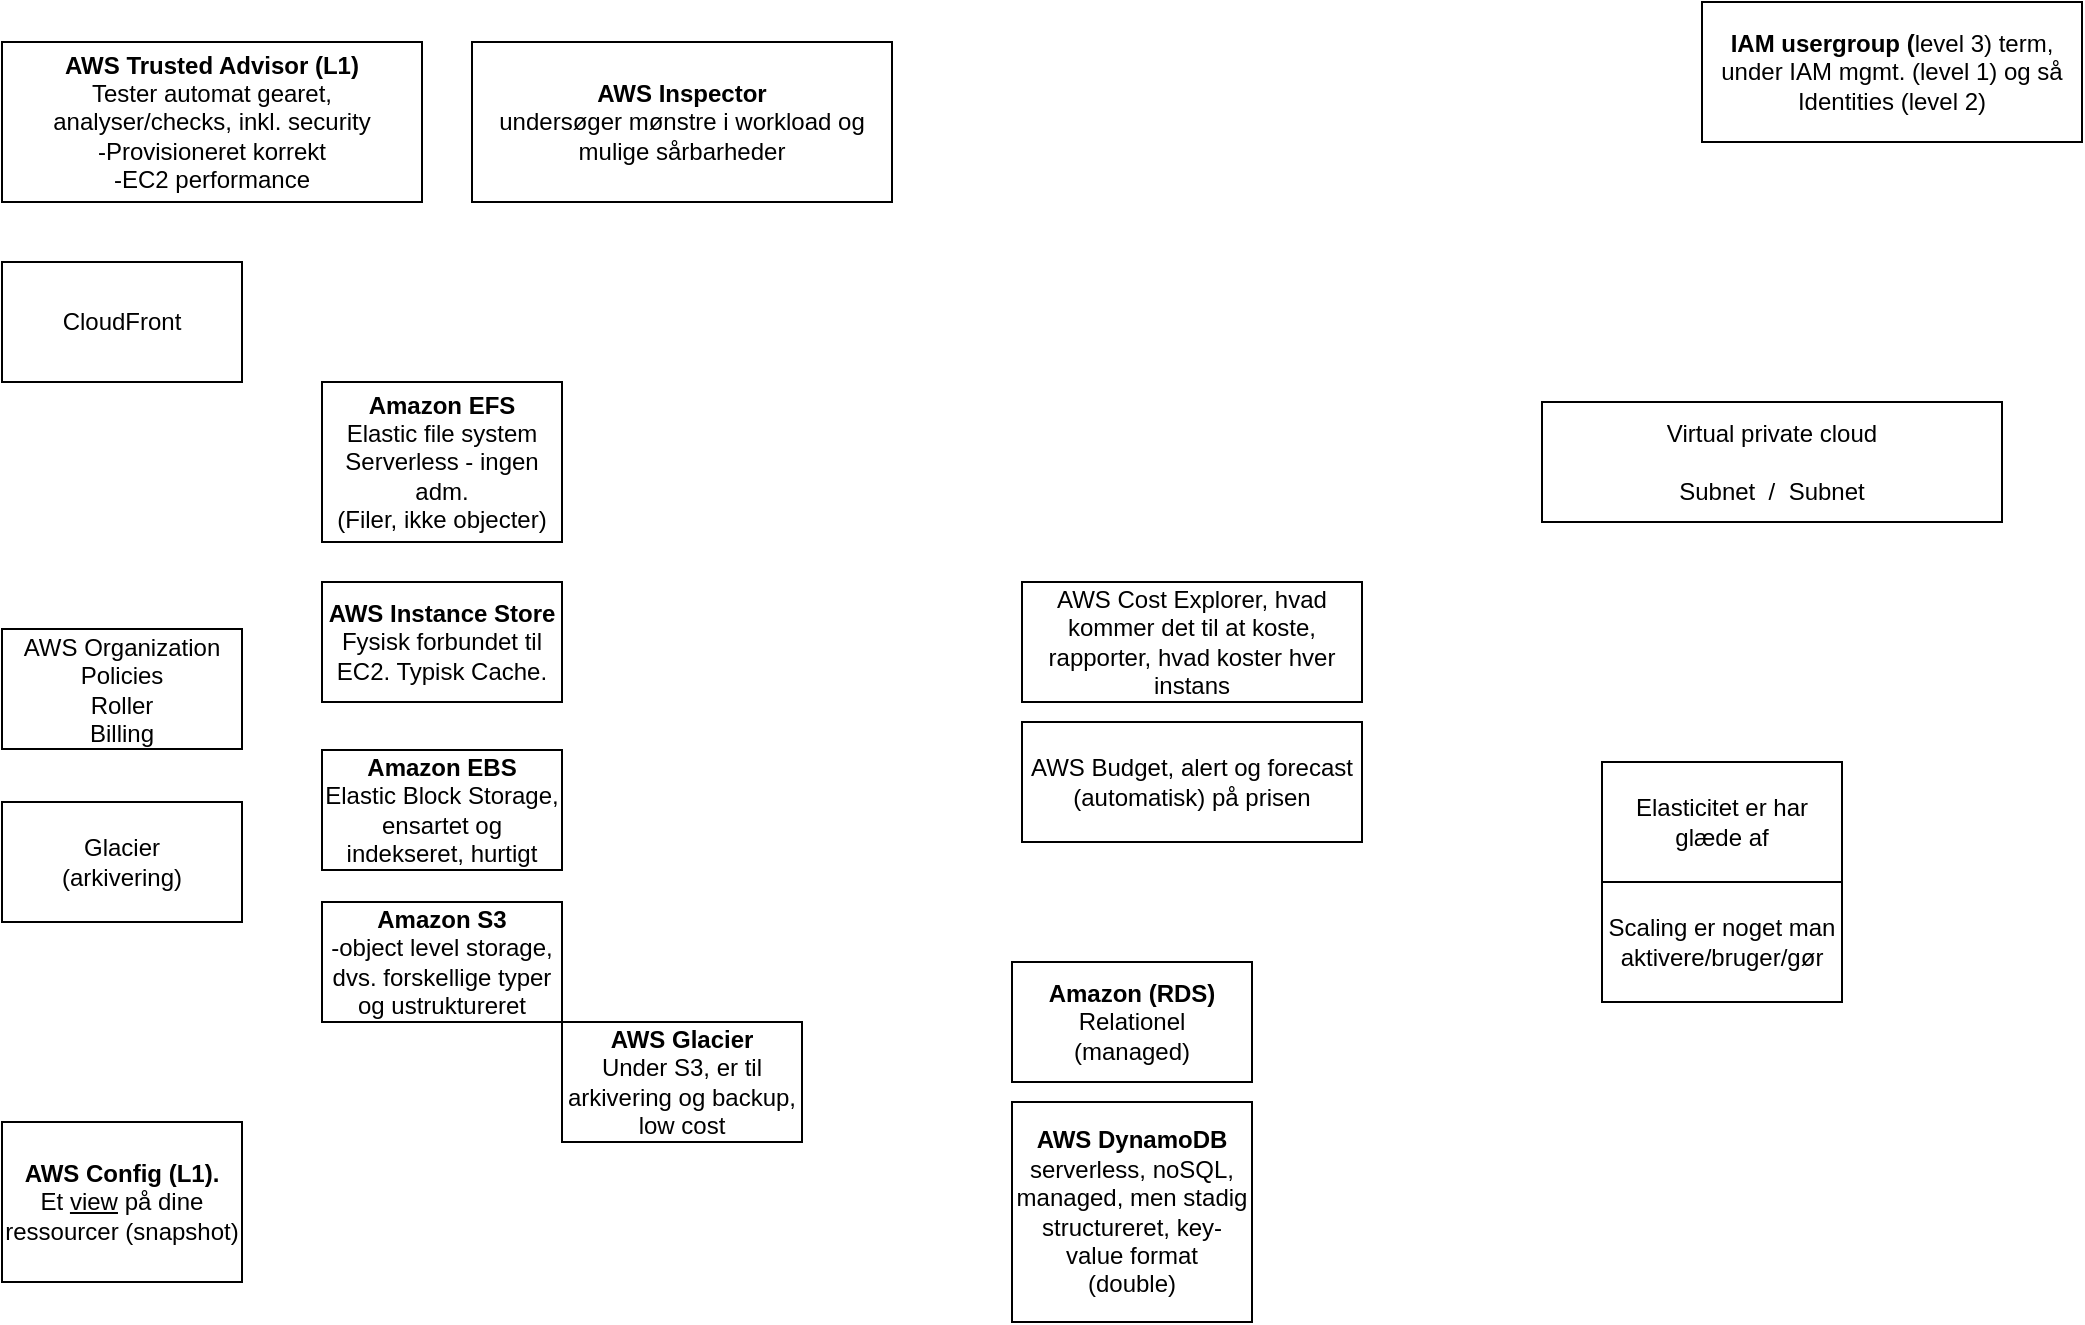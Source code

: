 <mxfile version="26.2.12">
  <diagram name="Page-1" id="VCvHZR2WXto5X7LXfwCY">
    <mxGraphModel dx="1316" dy="675" grid="1" gridSize="10" guides="1" tooltips="1" connect="1" arrows="1" fold="1" page="1" pageScale="1" pageWidth="1169" pageHeight="827" math="0" shadow="0">
      <root>
        <mxCell id="0" />
        <mxCell id="1" parent="0" />
        <mxCell id="N-OLMTnW74gIgdQo4pyC-1" value="&lt;b&gt;IAM usergroup (&lt;/b&gt;level 3) term, under IAM mgmt. (level 1) og så Identities (level 2)" style="rounded=0;whiteSpace=wrap;html=1;" parent="1" vertex="1">
          <mxGeometry x="930" y="40" width="190" height="70" as="geometry" />
        </mxCell>
        <mxCell id="N-OLMTnW74gIgdQo4pyC-2" value="&lt;b&gt;AWS Trusted Advisor (L1)&lt;/b&gt;&lt;div&gt;Tester automat gearet, analyser/checks, inkl. security&lt;/div&gt;&lt;div&gt;-Provisioneret korrekt&lt;/div&gt;&lt;div&gt;-EC2 performance&lt;/div&gt;" style="rounded=0;whiteSpace=wrap;html=1;" parent="1" vertex="1">
          <mxGeometry x="80" y="60" width="210" height="80" as="geometry" />
        </mxCell>
        <mxCell id="N-OLMTnW74gIgdQo4pyC-3" value="CloudFront" style="rounded=0;whiteSpace=wrap;html=1;" parent="1" vertex="1">
          <mxGeometry x="80" y="170" width="120" height="60" as="geometry" />
        </mxCell>
        <mxCell id="N-OLMTnW74gIgdQo4pyC-4" value="AWS Organization&lt;div&gt;Policies&lt;/div&gt;&lt;div&gt;Roller&lt;/div&gt;&lt;div&gt;Billing&lt;/div&gt;" style="rounded=0;whiteSpace=wrap;html=1;" parent="1" vertex="1">
          <mxGeometry x="80" y="353.5" width="120" height="60" as="geometry" />
        </mxCell>
        <mxCell id="N-OLMTnW74gIgdQo4pyC-5" value="Glacier&lt;div&gt;(arkivering)&lt;/div&gt;" style="rounded=0;whiteSpace=wrap;html=1;" parent="1" vertex="1">
          <mxGeometry x="80" y="440" width="120" height="60" as="geometry" />
        </mxCell>
        <mxCell id="N-OLMTnW74gIgdQo4pyC-7" value="&lt;b&gt;Amazon&amp;nbsp;&lt;/b&gt;&lt;b style=&quot;background-color: transparent; color: light-dark(rgb(0, 0, 0), rgb(255, 255, 255));&quot;&gt;S3&lt;/b&gt;&lt;div&gt;&lt;div&gt;-object level storage, dvs. forskellige typer og ustruktureret&lt;/div&gt;&lt;/div&gt;" style="rounded=0;whiteSpace=wrap;html=1;" parent="1" vertex="1">
          <mxGeometry x="240" y="490" width="120" height="60" as="geometry" />
        </mxCell>
        <mxCell id="N-OLMTnW74gIgdQo4pyC-8" value="&lt;b&gt;AWS DynamoDB&lt;/b&gt;&lt;div&gt;serverless, noSQL, managed, men stadig structureret, key-value format&lt;/div&gt;&lt;div&gt;(double)&lt;/div&gt;" style="rounded=0;whiteSpace=wrap;html=1;" parent="1" vertex="1">
          <mxGeometry x="585" y="590" width="120" height="110" as="geometry" />
        </mxCell>
        <mxCell id="N-OLMTnW74gIgdQo4pyC-9" value="&lt;b&gt;Amazon (RDS)&lt;/b&gt;&lt;div&gt;Relationel&lt;/div&gt;&lt;div&gt;(managed)&lt;/div&gt;" style="rounded=0;whiteSpace=wrap;html=1;" parent="1" vertex="1">
          <mxGeometry x="585" y="520" width="120" height="60" as="geometry" />
        </mxCell>
        <mxCell id="N-OLMTnW74gIgdQo4pyC-10" value="&lt;div&gt;&lt;br&gt;&lt;/div&gt;Virtual private cloud&lt;div&gt;&lt;br&gt;&lt;div&gt;Subnet&amp;nbsp; /&amp;nbsp; Subnet&lt;/div&gt;&lt;div&gt;&lt;br&gt;&lt;/div&gt;&lt;/div&gt;" style="rounded=0;whiteSpace=wrap;html=1;" parent="1" vertex="1">
          <mxGeometry x="850" y="240" width="230" height="60" as="geometry" />
        </mxCell>
        <mxCell id="N-OLMTnW74gIgdQo4pyC-11" value="Scaling er noget man aktivere/bruger/gør" style="rounded=0;whiteSpace=wrap;html=1;" parent="1" vertex="1">
          <mxGeometry x="880" y="480" width="120" height="60" as="geometry" />
        </mxCell>
        <mxCell id="YO7A1a3UFihamz9B0ZOD-1" value="&lt;b&gt;Amazon EBS&lt;/b&gt;&lt;div&gt;Elastic Block Storage, ensartet og indekseret, hurtigt&lt;/div&gt;" style="rounded=0;whiteSpace=wrap;html=1;" vertex="1" parent="1">
          <mxGeometry x="240" y="414" width="120" height="60" as="geometry" />
        </mxCell>
        <mxCell id="YO7A1a3UFihamz9B0ZOD-2" value="&lt;b&gt;AWS Instance Store&lt;br&gt;&lt;/b&gt;&lt;div&gt;Fysisk forbundet til EC2. Typisk Cache.&lt;/div&gt;" style="rounded=0;whiteSpace=wrap;html=1;" vertex="1" parent="1">
          <mxGeometry x="240" y="330" width="120" height="60" as="geometry" />
        </mxCell>
        <mxCell id="YO7A1a3UFihamz9B0ZOD-3" value="&lt;b&gt;Amazon EFS&lt;/b&gt;&lt;div&gt;Elastic file system&lt;/div&gt;&lt;div&gt;Serverless - ingen adm.&lt;/div&gt;&lt;div&gt;(Filer, ikke objecter)&lt;/div&gt;" style="rounded=0;whiteSpace=wrap;html=1;" vertex="1" parent="1">
          <mxGeometry x="240" y="230" width="120" height="80" as="geometry" />
        </mxCell>
        <mxCell id="YO7A1a3UFihamz9B0ZOD-4" value="&lt;b&gt;AWS Config (L1).&lt;/b&gt;&lt;div&gt;Et &lt;u&gt;view&lt;/u&gt; på dine ressourcer (snapshot)&lt;/div&gt;" style="rounded=0;whiteSpace=wrap;html=1;" vertex="1" parent="1">
          <mxGeometry x="80" y="600" width="120" height="80" as="geometry" />
        </mxCell>
        <mxCell id="YO7A1a3UFihamz9B0ZOD-5" value="Elasticitet er har glæde af" style="rounded=0;whiteSpace=wrap;html=1;" vertex="1" parent="1">
          <mxGeometry x="880" y="420" width="120" height="60" as="geometry" />
        </mxCell>
        <mxCell id="YO7A1a3UFihamz9B0ZOD-6" value="AWS Cost Explorer, hvad kommer det til at koste, rapporter, hvad koster hver instans" style="rounded=0;whiteSpace=wrap;html=1;" vertex="1" parent="1">
          <mxGeometry x="590" y="330" width="170" height="60" as="geometry" />
        </mxCell>
        <mxCell id="YO7A1a3UFihamz9B0ZOD-7" value="AWS Budget, alert og forecast (automatisk) på prisen" style="rounded=0;whiteSpace=wrap;html=1;" vertex="1" parent="1">
          <mxGeometry x="590" y="400" width="170" height="60" as="geometry" />
        </mxCell>
        <mxCell id="YO7A1a3UFihamz9B0ZOD-8" value="&lt;b&gt;AWS Glacier&lt;/b&gt;&lt;div&gt;Under S3, er til arkivering og backup, low cost&lt;/div&gt;" style="rounded=0;whiteSpace=wrap;html=1;" vertex="1" parent="1">
          <mxGeometry x="360" y="550" width="120" height="60" as="geometry" />
        </mxCell>
        <mxCell id="YO7A1a3UFihamz9B0ZOD-9" value="&lt;b&gt;AWS Inspector&lt;/b&gt;&lt;div&gt;undersøger mønstre i workload og mulige sårbarheder&lt;/div&gt;" style="rounded=0;whiteSpace=wrap;html=1;" vertex="1" parent="1">
          <mxGeometry x="315" y="60" width="210" height="80" as="geometry" />
        </mxCell>
      </root>
    </mxGraphModel>
  </diagram>
</mxfile>
